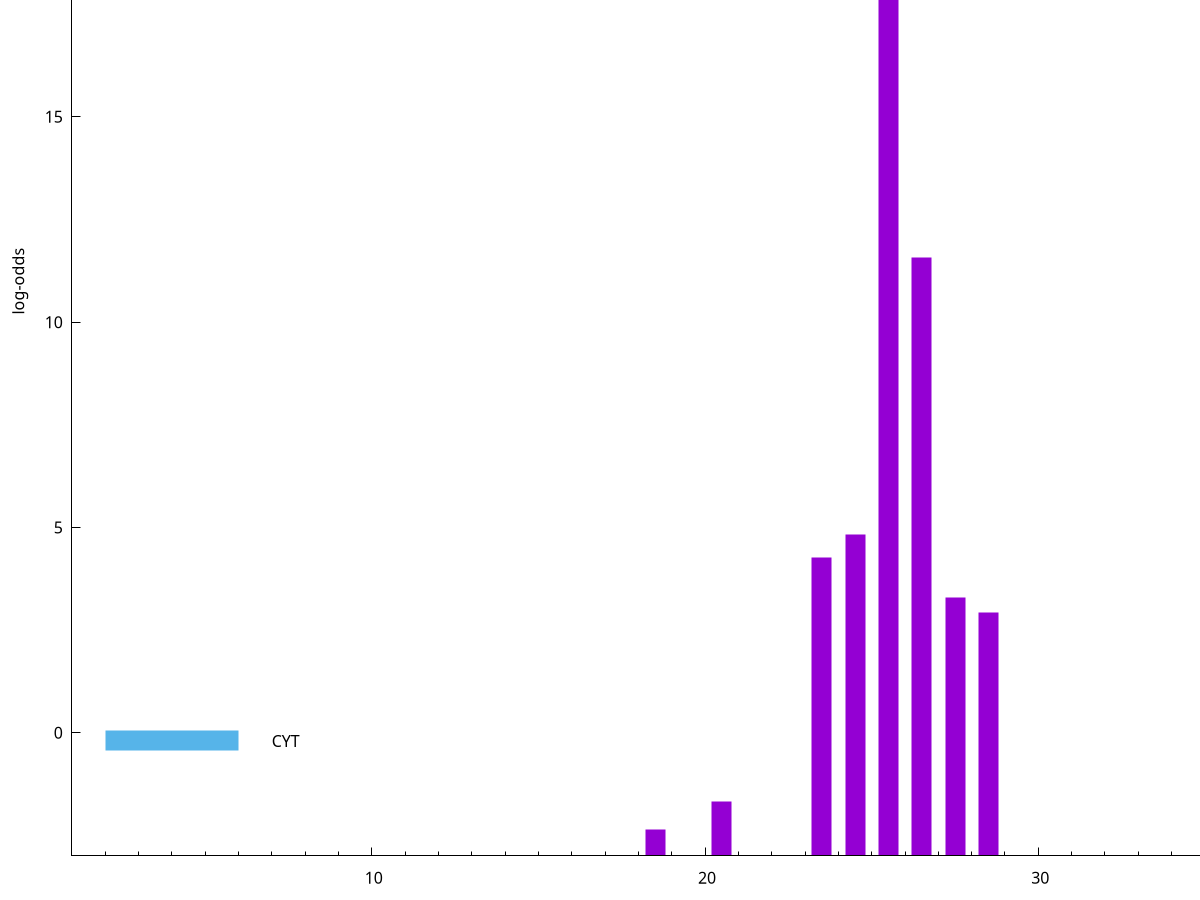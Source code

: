 set title "LipoP predictions for SRR3996236.gff"
set size 2., 1.4
set xrange [1:70] 
set mxtics 10
set yrange [-3:25]
set y2range [0:28]
set ylabel "log-odds"
set term postscript eps color solid "Helvetica" 30
set output "SRR3996236.gff4.eps"
set arrow from 2,19.1359 to 6,19.1359 nohead lt 1 lw 20
set label "SpI" at 7,19.1359
set arrow from 2,-0.200913 to 6,-0.200913 nohead lt 3 lw 20
set label "CYT" at 7,-0.200913
set arrow from 2,19.1359 to 6,19.1359 nohead lt 1 lw 20
set label "SpI" at 7,19.1359
# NOTE: The scores below are the log-odds scores with the threshold
# NOTE: subtracted (a hack to make gnuplot make the histogram all
# NOTE: look nice).
plot "-" axes x1y2 title "" with impulses lt 1 lw 20
25.500000 22.128000
26.500000 14.582300
24.500000 7.831990
23.500000 7.278500
27.500000 6.285840
28.500000 5.925370
20.500000 1.323000
18.500000 0.647600
e
exit
